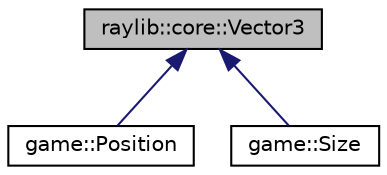 digraph "raylib::core::Vector3"
{
 // LATEX_PDF_SIZE
  edge [fontname="Helvetica",fontsize="10",labelfontname="Helvetica",labelfontsize="10"];
  node [fontname="Helvetica",fontsize="10",shape=record];
  Node1 [label="raylib::core::Vector3",height=0.2,width=0.4,color="black", fillcolor="grey75", style="filled", fontcolor="black",tooltip="The Vector3 struct (compatible with the raylib Vector3)"];
  Node1 -> Node2 [dir="back",color="midnightblue",fontsize="10",style="solid",fontname="Helvetica"];
  Node2 [label="game::Position",height=0.2,width=0.4,color="black", fillcolor="white", style="filled",URL="$structgame_1_1_position.html",tooltip=" "];
  Node1 -> Node3 [dir="back",color="midnightblue",fontsize="10",style="solid",fontname="Helvetica"];
  Node3 [label="game::Size",height=0.2,width=0.4,color="black", fillcolor="white", style="filled",URL="$structgame_1_1_size.html",tooltip=" "];
}

